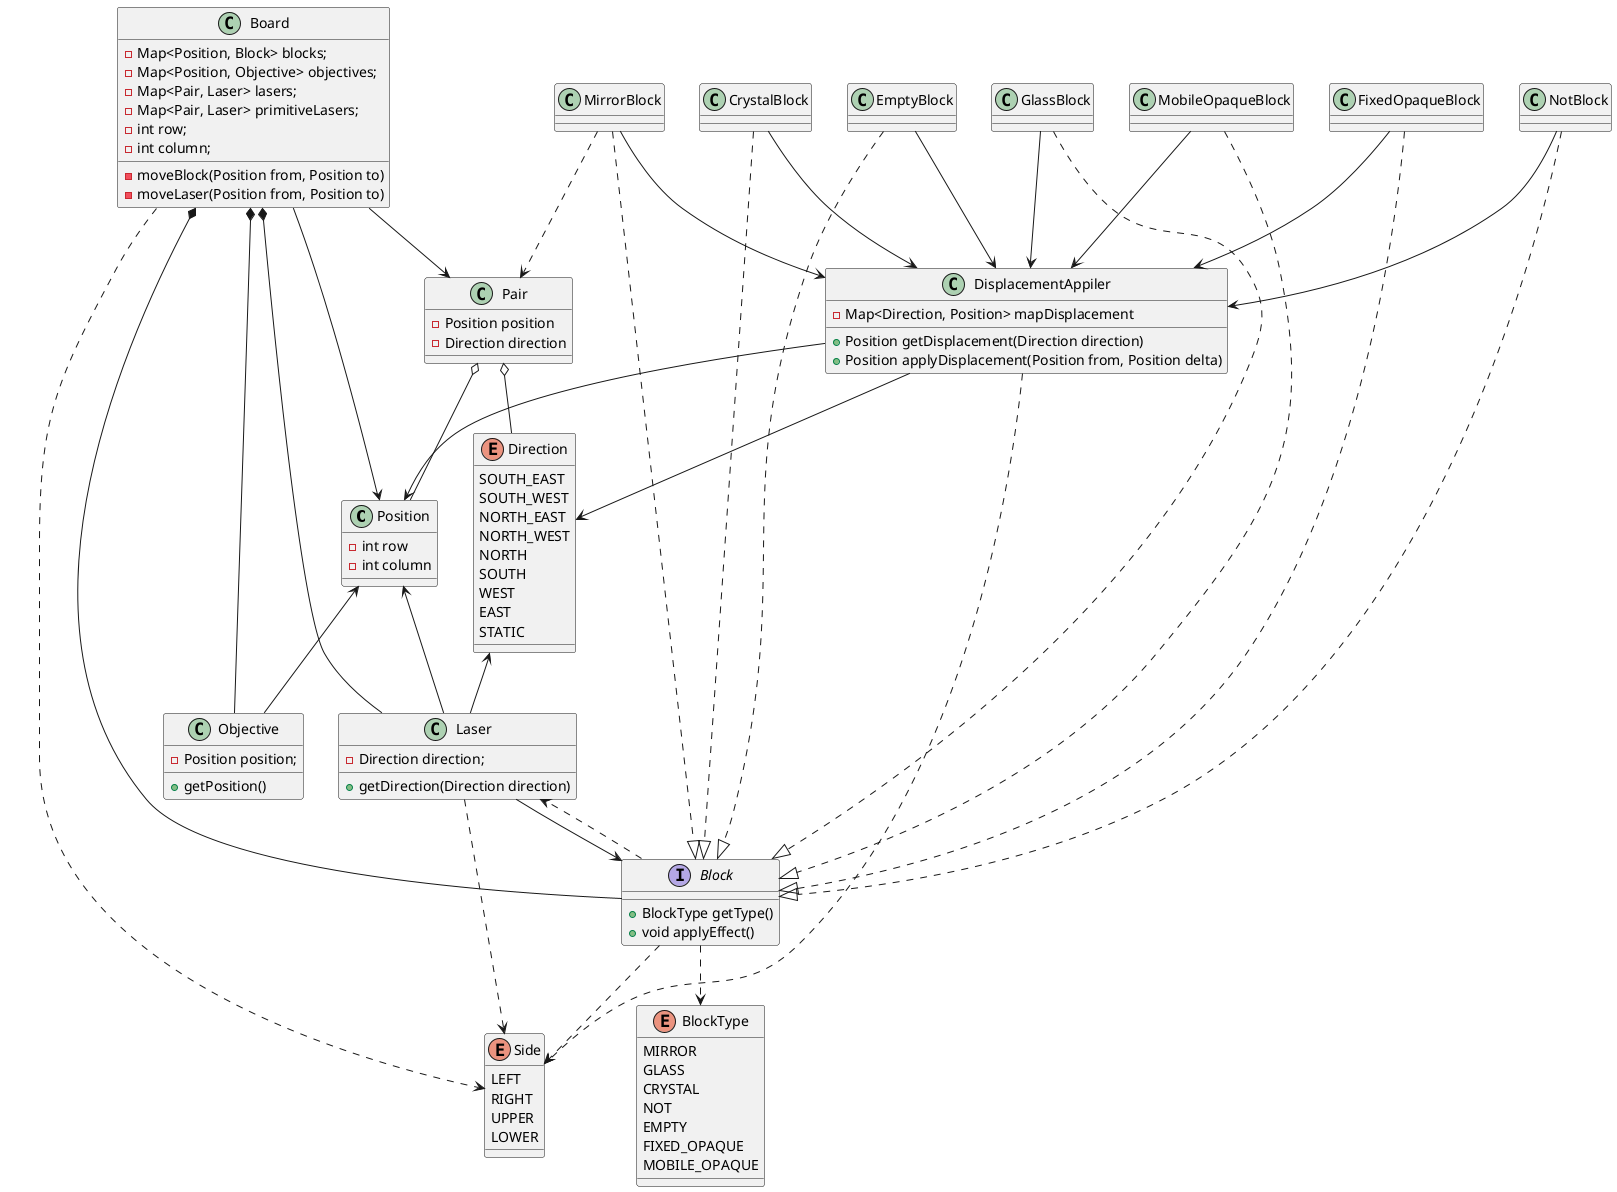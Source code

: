 @startuml

class Position {
    - int row
    - int column
}

enum Direction {
    SOUTH_EAST
    SOUTH_WEST
    NORTH_EAST
    NORTH_WEST
    NORTH
    SOUTH
    WEST
    EAST
    STATIC
}

class Board {
    - Map<Position, Block> blocks;
    - Map<Position, Objective> objectives;
    - Map<Pair, Laser> lasers;
    - Map<Pair, Laser> primitiveLasers;
    - int row;
    - int column;
    -moveBlock(Position from, Position to)
    -moveLaser(Position from, Position to)
}

enum BlockType {
    MIRROR
    GLASS
    CRYSTAL
    NOT
    EMPTY
    FIXED_OPAQUE
    MOBILE_OPAQUE
}

class Objective {
    - Position position;
    + getPosition()
}

class Laser {
    - Direction direction;
    + getDirection(Direction direction)
}

class DisplacementAppiler {
    - Map<Direction, Position> mapDisplacement
    + Position getDisplacement(Direction direction)
    + Position applyDisplacement(Position from, Position delta)
}

interface Block {
    + BlockType getType()
    + void applyEffect()
}

class Pair {
    - Position position
    - Direction direction
}

enum Side {
    LEFT
    RIGHT
    UPPER
    LOWER
}

Pair o-- Position
Pair o-- Direction
Board --> Pair
Board *-- Objective
Board *-- Laser
Board *-- Block
Board --> Position

MirrorBlock ..|> Block
CrystalBlock ..|> Block
EmptyBlock ..|> Block
GlassBlock ..|> Block
MobileOpaqueBlock ..|> Block
FixedOpaqueBlock ..|> Block
NotBlock ..|> Block
MirrorBlock ..> Pair
Position <-- Laser
Position <-- Objective

Direction <-- Laser

Laser --> Block
Block ..> BlockType
MirrorBlock --> DisplacementAppiler
CrystalBlock --> DisplacementAppiler
EmptyBlock --> DisplacementAppiler
GlassBlock --> DisplacementAppiler
MobileOpaqueBlock --> DisplacementAppiler
FixedOpaqueBlock --> DisplacementAppiler
NotBlock --> DisplacementAppiler
Block ..> Laser
Laser ..> Side
Board ..> Side
Block ..> Side
DisplacementAppiler ..> Side
DisplacementAppiler --> Position
DisplacementAppiler --> Direction

@enduml
